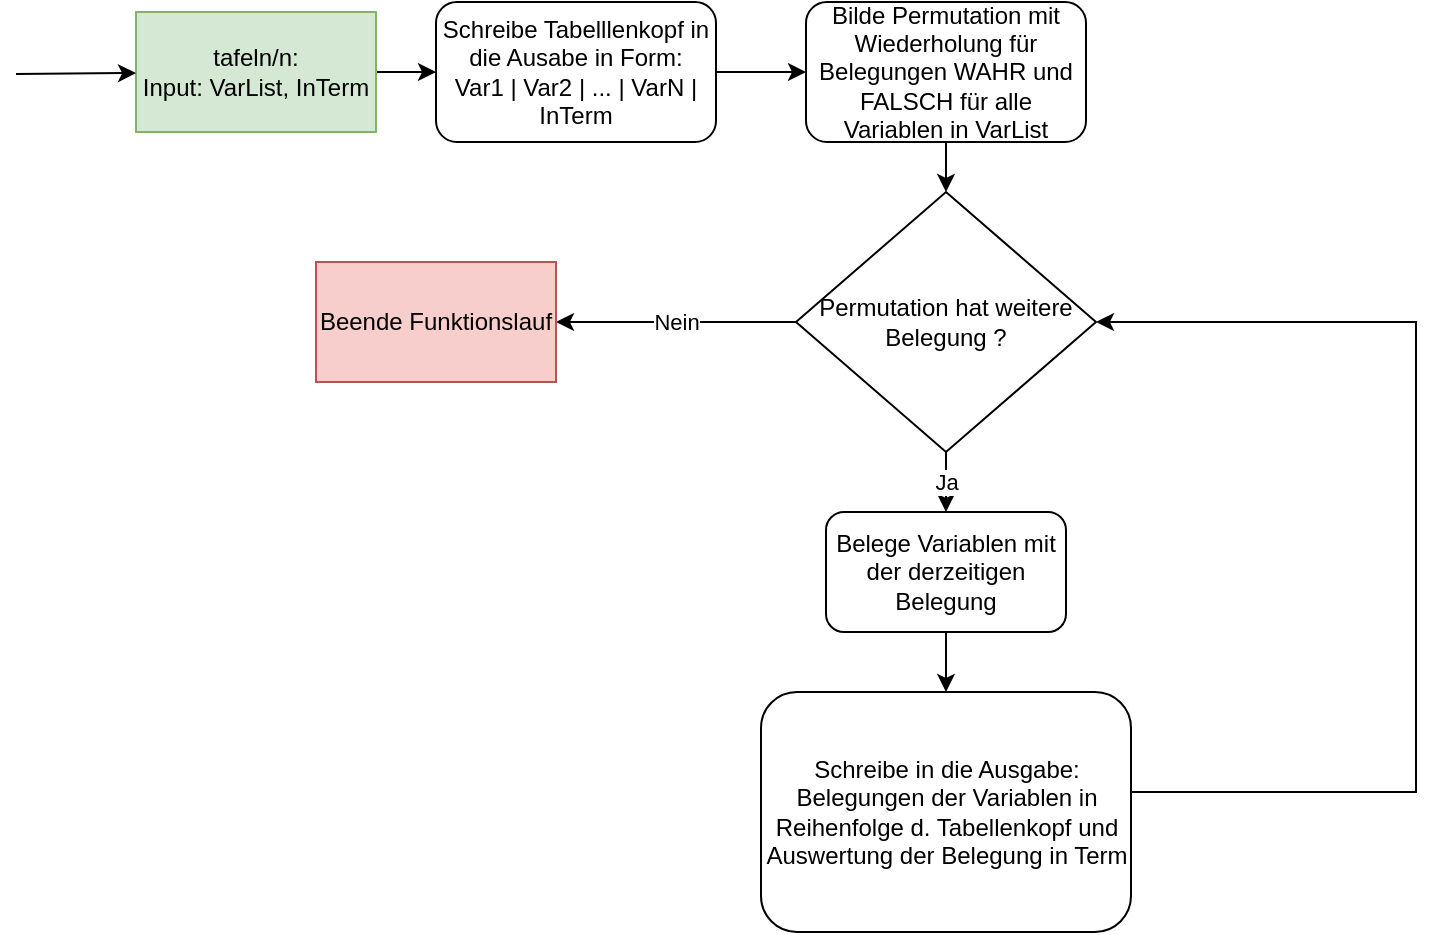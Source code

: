 <mxfile version="13.0.3" type="device"><diagram id="2-ZZVXWUFrsHWwhLZuoB" name="Page-1"><mxGraphModel dx="1422" dy="822" grid="1" gridSize="10" guides="1" tooltips="1" connect="1" arrows="1" fold="1" page="1" pageScale="1" pageWidth="850" pageHeight="1100" math="0" shadow="0"><root><mxCell id="0"/><mxCell id="1" parent="0"/><mxCell id="b5y9Ql5hLen5UzU_wQx_-11" style="edgeStyle=orthogonalEdgeStyle;rounded=0;orthogonalLoop=1;jettySize=auto;html=1;" parent="1" source="7b1AVOGYjhSxQsnhW0ik-1" target="b5y9Ql5hLen5UzU_wQx_-10" edge="1"><mxGeometry relative="1" as="geometry"/></mxCell><mxCell id="7b1AVOGYjhSxQsnhW0ik-1" value="tafeln/n:&lt;br&gt;Input: VarList, InTerm" style="rounded=0;whiteSpace=wrap;html=1;fillColor=#d5e8d4;strokeColor=#82b366;" parent="1" vertex="1"><mxGeometry x="70" y="120" width="120" height="60" as="geometry"/></mxCell><mxCell id="7b1AVOGYjhSxQsnhW0ik-2" value="" style="endArrow=classic;html=1;" parent="1" target="7b1AVOGYjhSxQsnhW0ik-1" edge="1"><mxGeometry width="50" height="50" relative="1" as="geometry"><mxPoint x="10" y="151" as="sourcePoint"/><mxPoint x="500" y="170" as="targetPoint"/></mxGeometry></mxCell><mxCell id="b5y9Ql5hLen5UzU_wQx_-4" style="edgeStyle=orthogonalEdgeStyle;rounded=0;orthogonalLoop=1;jettySize=auto;html=1;" parent="1" source="b5y9Ql5hLen5UzU_wQx_-1" target="b5y9Ql5hLen5UzU_wQx_-3" edge="1"><mxGeometry relative="1" as="geometry"/></mxCell><mxCell id="b5y9Ql5hLen5UzU_wQx_-1" value="Bilde Permutation mit Wiederholung für Belegungen WAHR und FALSCH für alle Variablen in VarList" style="rounded=1;whiteSpace=wrap;html=1;" parent="1" vertex="1"><mxGeometry x="405" y="115" width="140" height="70" as="geometry"/></mxCell><mxCell id="b5y9Ql5hLen5UzU_wQx_-7" value="Ja" style="edgeStyle=orthogonalEdgeStyle;rounded=0;orthogonalLoop=1;jettySize=auto;html=1;" parent="1" source="b5y9Ql5hLen5UzU_wQx_-3" target="b5y9Ql5hLen5UzU_wQx_-5" edge="1"><mxGeometry relative="1" as="geometry"/></mxCell><mxCell id="b5y9Ql5hLen5UzU_wQx_-16" value="Nein" style="edgeStyle=orthogonalEdgeStyle;rounded=0;orthogonalLoop=1;jettySize=auto;html=1;" parent="1" source="b5y9Ql5hLen5UzU_wQx_-3" target="b5y9Ql5hLen5UzU_wQx_-15" edge="1"><mxGeometry relative="1" as="geometry"/></mxCell><mxCell id="b5y9Ql5hLen5UzU_wQx_-3" value="Permutation hat weitere Belegung ?" style="rhombus;whiteSpace=wrap;html=1;" parent="1" vertex="1"><mxGeometry x="400" y="210" width="150" height="130" as="geometry"/></mxCell><mxCell id="b5y9Ql5hLen5UzU_wQx_-13" style="edgeStyle=orthogonalEdgeStyle;rounded=0;orthogonalLoop=1;jettySize=auto;html=1;" parent="1" source="b5y9Ql5hLen5UzU_wQx_-5" target="b5y9Ql5hLen5UzU_wQx_-9" edge="1"><mxGeometry relative="1" as="geometry"/></mxCell><mxCell id="b5y9Ql5hLen5UzU_wQx_-5" value="Belege Variablen mit der derzeitigen Belegung" style="rounded=1;whiteSpace=wrap;html=1;" parent="1" vertex="1"><mxGeometry x="415" y="370" width="120" height="60" as="geometry"/></mxCell><mxCell id="b5y9Ql5hLen5UzU_wQx_-14" style="edgeStyle=orthogonalEdgeStyle;rounded=0;orthogonalLoop=1;jettySize=auto;html=1;entryX=1;entryY=0.5;entryDx=0;entryDy=0;" parent="1" source="b5y9Ql5hLen5UzU_wQx_-9" target="b5y9Ql5hLen5UzU_wQx_-3" edge="1"><mxGeometry relative="1" as="geometry"><Array as="points"><mxPoint x="710" y="510"/><mxPoint x="710" y="275"/></Array></mxGeometry></mxCell><mxCell id="b5y9Ql5hLen5UzU_wQx_-9" value="Schreibe in die Ausgabe:&lt;br&gt;Belegungen der Variablen in Reihenfolge d. Tabellenkopf und Auswertung der Belegung in Term" style="rounded=1;whiteSpace=wrap;html=1;" parent="1" vertex="1"><mxGeometry x="382.5" y="460" width="185" height="120" as="geometry"/></mxCell><mxCell id="b5y9Ql5hLen5UzU_wQx_-12" style="edgeStyle=orthogonalEdgeStyle;rounded=0;orthogonalLoop=1;jettySize=auto;html=1;" parent="1" source="b5y9Ql5hLen5UzU_wQx_-10" target="b5y9Ql5hLen5UzU_wQx_-1" edge="1"><mxGeometry relative="1" as="geometry"/></mxCell><mxCell id="b5y9Ql5hLen5UzU_wQx_-10" value="Schreibe Tabelllenkopf in die Ausabe in Form:&lt;br&gt;Var1 | Var2 | ... | VarN | InTerm" style="rounded=1;whiteSpace=wrap;html=1;" parent="1" vertex="1"><mxGeometry x="220" y="115" width="140" height="70" as="geometry"/></mxCell><mxCell id="b5y9Ql5hLen5UzU_wQx_-15" value="Beende Funktionslauf" style="rounded=0;whiteSpace=wrap;html=1;fillColor=#f8cecc;strokeColor=#b85450;" parent="1" vertex="1"><mxGeometry x="160" y="245" width="120" height="60" as="geometry"/></mxCell></root></mxGraphModel></diagram></mxfile>